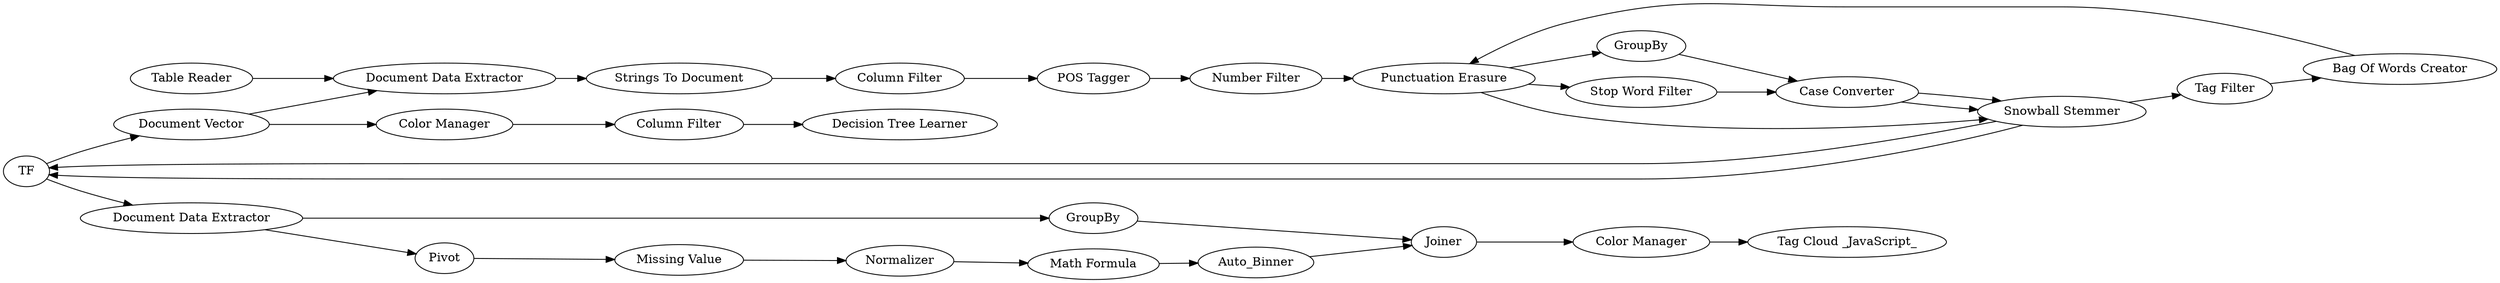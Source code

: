 digraph {
	16 [label=TF]
	120 [label="Color Manager"]
	122 [label=GroupBy]
	123 [label=Pivot]
	124 [label="Math Formula"]
	134 [label=Normalizer]
	135 [label="Missing Value"]
	137 [label=Auto_Binner]
	138 [label="Document Data Extractor"]
	140 [label="Tag Cloud _JavaScript_"]
	155 [label=Joiner]
	106 [label="Term To String"]
	107 [label=GroupBy]
	108 [label="Row Filter"]
	109 [label="Reference Row Filter"]
	110 [label="Bag Of Words Creator"]
	105 [label="Number Filter"]
	106 [label="Punctuation Erasure"]
	108 [label="Case Converter"]
	109 [label="Snowball Stemmer"]
	114 [label="Tag Filter"]
	115 [label="Stop Word Filter"]
	20 [label="Row Filter"]
	22 [label="Column Filter"]
	23 [label="Strings To Document"]
	159 [label="Decision Tree Learner"]
	160 [label="Column Filter"]
	16 [label=TF]
	20 [label="Document Data Extractor"]
	21 [label="Document Vector"]
	33 [label="POS Tagger"]
	163 [label="Color Manager"]
	164 [label="Table Reader"]
	106 -> 107
	106 -> 109
	107 -> 108
	108 -> 109
	110 -> 106
	105 -> 106
	106 -> 115
	108 -> 109
	109 -> 114
	115 -> 108
	20 -> 23
	23 -> 22
	16 -> 21
	21 -> 20
	16 -> 138
	120 -> 140
	122 -> 155
	123 -> 135
	124 -> 137
	134 -> 124
	135 -> 134
	137 -> 155
	138 -> 122
	138 -> 123
	155 -> 120
	109 -> 16
	109 -> 16
	114 -> 110
	22 -> 33
	160 -> 159
	21 -> 163
	33 -> 105
	163 -> 160
	164 -> 20
	rankdir=LR
}
